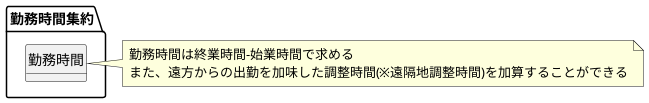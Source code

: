 
@startuml ドメインモデル

hide method
hide circle

package 勤務時間集約 {
class 勤務時間
}

note as 勤務時間コメント
勤務時間は終業時間-始業時間で求める
また、遠方からの出勤を加味した調整時間(※遠隔地調整時間)を加算することができる
end note

勤務時間 .ri. 勤務時間コメント

@enduml

@startuml クラス図

package domain.workinghours {
class WorkingHours
class OpeningTime
class ClosingTime
class RemoteAdjustmentHours
}

WorkingHours ..> OpeningTime
WorkingHours ..> ClosingTime
WorkingHours ..> RemoteAdjustmentHours

@enduml
